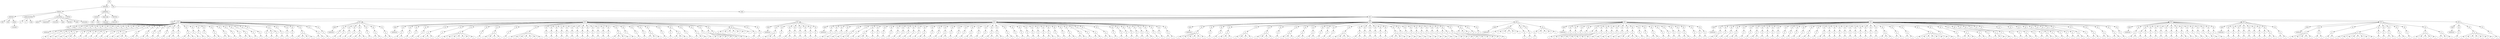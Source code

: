 digraph Tree {
	"t0" [label = "TEI"];
	"t1" [label = "teiHeader"];
	"t2" [label = "fileDesc"];
	"t3" [label = "titleStmt"];
	"t4" [label = "title"];
	"t5" [label = "title"];
	"t6" [label = "author"];
	"t7" [label = "surname"];
	"t8" [label = "publicationStmt"];
	"t9" [label = "p"];
	"t10" [label = "p"];
	"t11" [label = "idno"];
	"t12" [label = "sourceDesc"];
	"t13" [label = "genre"];
	"t14" [label = "inspiration"];
	"t15" [label = "structure"];
	"t16" [label = "type"];
	"t17" [label = "periode"];
	"t18" [label = "taille"];
	"t19" [label = "permalien"];
	"t20" [label = "edStmt"];
	"t21" [label = "profileDesc"];
	"t22" [label = "creation"];
	"t23" [label = "date"];
	"t24" [label = "date"];
	"t25" [label = "langUsage"];
	"t26" [label = "language"];
	"t27" [label = "textClass"];
	"t28" [label = "keywords"];
	"t29" [label = "term"];
	"t30" [label = "text"];
	"t31" [label = "body"];
	"t32" [label = "div1"];
	"t33" [label = "head"];
	"t34" [label = "div2"];
	"t35" [label = "head"];
	"t36" [label = "listPerson"];
	"t37" [label = "sp"];
	"t38" [label = "p"];
	"t39" [label = "s"];
	"t40" [label = "sp"];
	"t41" [label = "p"];
	"t42" [label = "s"];
	"t43" [label = "sp"];
	"t44" [label = "p"];
	"t45" [label = "s"];
	"t46" [label = "sp"];
	"t47" [label = "p"];
	"t48" [label = "s"];
	"t49" [label = "sp"];
	"t50" [label = "p"];
	"t51" [label = "s"];
	"t52" [label = "s"];
	"t53" [label = "s"];
	"t54" [label = "sp"];
	"t55" [label = "p"];
	"t56" [label = "s"];
	"t57" [label = "sp"];
	"t58" [label = "p"];
	"t59" [label = "s"];
	"t60" [label = "sp"];
	"t61" [label = "p"];
	"t62" [label = "s"];
	"t63" [label = "sp"];
	"t64" [label = "p"];
	"t65" [label = "s"];
	"t66" [label = "sp"];
	"t67" [label = "p"];
	"t68" [label = "s"];
	"t69" [label = "sp"];
	"t70" [label = "p"];
	"t71" [label = "s"];
	"t72" [label = "sp"];
	"t73" [label = "p"];
	"t74" [label = "s"];
	"t75" [label = "sp"];
	"t76" [label = "p"];
	"t77" [label = "s"];
	"t78" [label = "s"];
	"t79" [label = "s"];
	"t80" [label = "sp"];
	"t81" [label = "p"];
	"t82" [label = "s"];
	"t83" [label = "s"];
	"t84" [label = "sp"];
	"t85" [label = "p"];
	"t86" [label = "s"];
	"t87" [label = "s"];
	"t88" [label = "sp"];
	"t89" [label = "p"];
	"t90" [label = "s"];
	"t91" [label = "sp"];
	"t92" [label = "p"];
	"t93" [label = "s"];
	"t94" [label = "sp"];
	"t95" [label = "p"];
	"t96" [label = "s"];
	"t97" [label = "sp"];
	"t98" [label = "p"];
	"t99" [label = "s"];
	"t100" [label = "s"];
	"t101" [label = "sp"];
	"t102" [label = "p"];
	"t103" [label = "s"];
	"t104" [label = "sp"];
	"t105" [label = "p"];
	"t106" [label = "s"];
	"t107" [label = "s"];
	"t108" [label = "s"];
	"t109" [label = "sp"];
	"t110" [label = "p"];
	"t111" [label = "s"];
	"t112" [label = "sp"];
	"t113" [label = "p"];
	"t114" [label = "s"];
	"t115" [label = "sp"];
	"t116" [label = "p"];
	"t117" [label = "s"];
	"t118" [label = "sp"];
	"t119" [label = "p"];
	"t120" [label = "s"];
	"t121" [label = "s"];
	"t122" [label = "sp"];
	"t123" [label = "p"];
	"t124" [label = "s"];
	"t125" [label = "s"];
	"t126" [label = "sp"];
	"t127" [label = "p"];
	"t128" [label = "s"];
	"t129" [label = "sp"];
	"t130" [label = "p"];
	"t131" [label = "s"];
	"t132" [label = "sp"];
	"t133" [label = "p"];
	"t134" [label = "s"];
	"t135" [label = "s"];
	"t136" [label = "sp"];
	"t137" [label = "p"];
	"t138" [label = "s"];
	"t139" [label = "sp"];
	"t140" [label = "p"];
	"t141" [label = "s"];
	"t142" [label = "sp"];
	"t143" [label = "p"];
	"t144" [label = "s"];
	"t145" [label = "p"];
	"t146" [label = "s"];
	"t147" [label = "p"];
	"t148" [label = "s"];
	"t149" [label = "sp"];
	"t150" [label = "p"];
	"t151" [label = "s"];
	"t152" [label = "sp"];
	"t153" [label = "p"];
	"t154" [label = "s"];
	"t155" [label = "sp"];
	"t156" [label = "p"];
	"t157" [label = "s"];
	"t158" [label = "sp"];
	"t159" [label = "p"];
	"t160" [label = "s"];
	"t161" [label = "s"];
	"t162" [label = "s"];
	"t163" [label = "s"];
	"t164" [label = "sp"];
	"t165" [label = "p"];
	"t166" [label = "s"];
	"t167" [label = "s"];
	"t168" [label = "sp"];
	"t169" [label = "p"];
	"t170" [label = "s"];
	"t171" [label = "div2"];
	"t172" [label = "head"];
	"t173" [label = "listPerson"];
	"t174" [label = "sp"];
	"t175" [label = "p"];
	"t176" [label = "s"];
	"t177" [label = "p"];
	"t178" [label = "s"];
	"t179" [label = "sp"];
	"t180" [label = "p"];
	"t181" [label = "s"];
	"t182" [label = "sp"];
	"t183" [label = "p"];
	"t184" [label = "s"];
	"t185" [label = "sp"];
	"t186" [label = "p"];
	"t187" [label = "s"];
	"t188" [label = "s"];
	"t189" [label = "s"];
	"t190" [label = "sp"];
	"t191" [label = "p"];
	"t192" [label = "s"];
	"t193" [label = "sp"];
	"t194" [label = "p"];
	"t195" [label = "s"];
	"t196" [label = "s"];
	"t197" [label = "sp"];
	"t198" [label = "p"];
	"t199" [label = "s"];
	"t200" [label = "s"];
	"t201" [label = "div2"];
	"t202" [label = "head"];
	"t203" [label = "listPerson"];
	"t204" [label = "sp"];
	"t205" [label = "p"];
	"t206" [label = "s"];
	"t207" [label = "s"];
	"t208" [label = "sp"];
	"t209" [label = "p"];
	"t210" [label = "s"];
	"t211" [label = "sp"];
	"t212" [label = "p"];
	"t213" [label = "s"];
	"t214" [label = "sp"];
	"t215" [label = "p"];
	"t216" [label = "s"];
	"t217" [label = "sp"];
	"t218" [label = "p"];
	"t219" [label = "s"];
	"t220" [label = "s"];
	"t221" [label = "s"];
	"t222" [label = "sp"];
	"t223" [label = "p"];
	"t224" [label = "s"];
	"t225" [label = "sp"];
	"t226" [label = "p"];
	"t227" [label = "s"];
	"t228" [label = "s"];
	"t229" [label = "s"];
	"t230" [label = "s"];
	"t231" [label = "s"];
	"t232" [label = "s"];
	"t233" [label = "s"];
	"t234" [label = "sp"];
	"t235" [label = "p"];
	"t236" [label = "s"];
	"t237" [label = "sp"];
	"t238" [label = "p"];
	"t239" [label = "s"];
	"t240" [label = "s"];
	"t241" [label = "s"];
	"t242" [label = "s"];
	"t243" [label = "sp"];
	"t244" [label = "p"];
	"t245" [label = "s"];
	"t246" [label = "sp"];
	"t247" [label = "p"];
	"t248" [label = "s"];
	"t249" [label = "s"];
	"t250" [label = "s"];
	"t251" [label = "s"];
	"t252" [label = "s"];
	"t253" [label = "s"];
	"t254" [label = "s"];
	"t255" [label = "sp"];
	"t256" [label = "p"];
	"t257" [label = "s"];
	"t258" [label = "sp"];
	"t259" [label = "p"];
	"t260" [label = "s"];
	"t261" [label = "sp"];
	"t262" [label = "p"];
	"t263" [label = "s"];
	"t264" [label = "sp"];
	"t265" [label = "p"];
	"t266" [label = "s"];
	"t267" [label = "sp"];
	"t268" [label = "p"];
	"t269" [label = "s"];
	"t270" [label = "sp"];
	"t271" [label = "p"];
	"t272" [label = "s"];
	"t273" [label = "sp"];
	"t274" [label = "p"];
	"t275" [label = "s"];
	"t276" [label = "sp"];
	"t277" [label = "p"];
	"t278" [label = "s"];
	"t279" [label = "sp"];
	"t280" [label = "p"];
	"t281" [label = "s"];
	"t282" [label = "sp"];
	"t283" [label = "p"];
	"t284" [label = "s"];
	"t285" [label = "sp"];
	"t286" [label = "p"];
	"t287" [label = "s"];
	"t288" [label = "sp"];
	"t289" [label = "p"];
	"t290" [label = "s"];
	"t291" [label = "sp"];
	"t292" [label = "p"];
	"t293" [label = "s"];
	"t294" [label = "sp"];
	"t295" [label = "p"];
	"t296" [label = "s"];
	"t297" [label = "s"];
	"t298" [label = "s"];
	"t299" [label = "s"];
	"t300" [label = "sp"];
	"t301" [label = "p"];
	"t302" [label = "s"];
	"t303" [label = "sp"];
	"t304" [label = "p"];
	"t305" [label = "s"];
	"t306" [label = "sp"];
	"t307" [label = "p"];
	"t308" [label = "s"];
	"t309" [label = "sp"];
	"t310" [label = "p"];
	"t311" [label = "s"];
	"t312" [label = "s"];
	"t313" [label = "s"];
	"t314" [label = "sp"];
	"t315" [label = "p"];
	"t316" [label = "s"];
	"t317" [label = "sp"];
	"t318" [label = "p"];
	"t319" [label = "s"];
	"t320" [label = "p"];
	"t321" [label = "s"];
	"t322" [label = "s"];
	"t323" [label = "s"];
	"t324" [label = "sp"];
	"t325" [label = "p"];
	"t326" [label = "s"];
	"t327" [label = "sp"];
	"t328" [label = "p"];
	"t329" [label = "s"];
	"t330" [label = "s"];
	"t331" [label = "s"];
	"t332" [label = "sp"];
	"t333" [label = "p"];
	"t334" [label = "s"];
	"t335" [label = "sp"];
	"t336" [label = "p"];
	"t337" [label = "s"];
	"t338" [label = "s"];
	"t339" [label = "s"];
	"t340" [label = "p"];
	"t341" [label = "s"];
	"t342" [label = "s"];
	"t343" [label = "s"];
	"t344" [label = "sp"];
	"t345" [label = "p"];
	"t346" [label = "s"];
	"t347" [label = "l"];
	"t348" [label = "l"];
	"t349" [label = "l"];
	"t350" [label = "l"];
	"t351" [label = "l"];
	"t352" [label = "l"];
	"t353" [label = "sp"];
	"t354" [label = "p"];
	"t355" [label = "s"];
	"t356" [label = "sp"];
	"t357" [label = "p"];
	"t358" [label = "s"];
	"t359" [label = "div2"];
	"t360" [label = "head"];
	"t361" [label = "listPerson"];
	"t362" [label = "sp"];
	"t363" [label = "p"];
	"t364" [label = "s"];
	"t365" [label = "s"];
	"t366" [label = "s"];
	"t367" [label = "sp"];
	"t368" [label = "p"];
	"t369" [label = "s"];
	"t370" [label = "sp"];
	"t371" [label = "p"];
	"t372" [label = "s"];
	"t373" [label = "s"];
	"t374" [label = "sp"];
	"t375" [label = "p"];
	"t376" [label = "s"];
	"t377" [label = "sp"];
	"t378" [label = "p"];
	"t379" [label = "s"];
	"t380" [label = "sp"];
	"t381" [label = "p"];
	"t382" [label = "s"];
	"t383" [label = "sp"];
	"t384" [label = "p"];
	"t385" [label = "s"];
	"t386" [label = "sp"];
	"t387" [label = "p"];
	"t388" [label = "s"];
	"t389" [label = "div2"];
	"t390" [label = "head"];
	"t391" [label = "listPerson"];
	"t392" [label = "sp"];
	"t393" [label = "p"];
	"t394" [label = "s"];
	"t395" [label = "sp"];
	"t396" [label = "p"];
	"t397" [label = "s"];
	"t398" [label = "sp"];
	"t399" [label = "p"];
	"t400" [label = "s"];
	"t401" [label = "sp"];
	"t402" [label = "p"];
	"t403" [label = "s"];
	"t404" [label = "sp"];
	"t405" [label = "p"];
	"t406" [label = "s"];
	"t407" [label = "s"];
	"t408" [label = "sp"];
	"t409" [label = "p"];
	"t410" [label = "s"];
	"t411" [label = "sp"];
	"t412" [label = "p"];
	"t413" [label = "s"];
	"t414" [label = "s"];
	"t415" [label = "s"];
	"t416" [label = "p"];
	"t417" [label = "s"];
	"t418" [label = "sp"];
	"t419" [label = "p"];
	"t420" [label = "s"];
	"t421" [label = "sp"];
	"t422" [label = "p"];
	"t423" [label = "s"];
	"t424" [label = "sp"];
	"t425" [label = "p"];
	"t426" [label = "s"];
	"t427" [label = "sp"];
	"t428" [label = "p"];
	"t429" [label = "s"];
	"t430" [label = "sp"];
	"t431" [label = "p"];
	"t432" [label = "s"];
	"t433" [label = "sp"];
	"t434" [label = "p"];
	"t435" [label = "s"];
	"t436" [label = "sp"];
	"t437" [label = "p"];
	"t438" [label = "s"];
	"t439" [label = "sp"];
	"t440" [label = "p"];
	"t441" [label = "s"];
	"t442" [label = "sp"];
	"t443" [label = "p"];
	"t444" [label = "s"];
	"t445" [label = "s"];
	"t446" [label = "sp"];
	"t447" [label = "p"];
	"t448" [label = "s"];
	"t449" [label = "sp"];
	"t450" [label = "p"];
	"t451" [label = "s"];
	"t452" [label = "sp"];
	"t453" [label = "p"];
	"t454" [label = "s"];
	"t455" [label = "s"];
	"t456" [label = "sp"];
	"t457" [label = "p"];
	"t458" [label = "s"];
	"t459" [label = "sp"];
	"t460" [label = "p"];
	"t461" [label = "s"];
	"t462" [label = "sp"];
	"t463" [label = "p"];
	"t464" [label = "s"];
	"t465" [label = "sp"];
	"t466" [label = "p"];
	"t467" [label = "s"];
	"t468" [label = "s"];
	"t469" [label = "sp"];
	"t470" [label = "p"];
	"t471" [label = "s"];
	"t472" [label = "sp"];
	"t473" [label = "p"];
	"t474" [label = "s"];
	"t475" [label = "sp"];
	"t476" [label = "p"];
	"t477" [label = "s"];
	"t478" [label = "s"];
	"t479" [label = "sp"];
	"t480" [label = "p"];
	"t481" [label = "s"];
	"t482" [label = "s"];
	"t483" [label = "sp"];
	"t484" [label = "p"];
	"t485" [label = "s"];
	"t486" [label = "s"];
	"t487" [label = "sp"];
	"t488" [label = "p"];
	"t489" [label = "s"];
	"t490" [label = "sp"];
	"t491" [label = "p"];
	"t492" [label = "s"];
	"t493" [label = "sp"];
	"t494" [label = "p"];
	"t495" [label = "s"];
	"t496" [label = "sp"];
	"t497" [label = "p"];
	"t498" [label = "s"];
	"t499" [label = "sp"];
	"t500" [label = "p"];
	"t501" [label = "s"];
	"t502" [label = "sp"];
	"t503" [label = "p"];
	"t504" [label = "s"];
	"t505" [label = "sp"];
	"t506" [label = "p"];
	"t507" [label = "s"];
	"t508" [label = "s"];
	"t509" [label = "sp"];
	"t510" [label = "p"];
	"t511" [label = "s"];
	"t512" [label = "sp"];
	"t513" [label = "p"];
	"t514" [label = "s"];
	"t515" [label = "sp"];
	"t516" [label = "p"];
	"t517" [label = "s"];
	"t518" [label = "s"];
	"t519" [label = "sp"];
	"t520" [label = "p"];
	"t521" [label = "s"];
	"t522" [label = "s"];
	"t523" [label = "sp"];
	"t524" [label = "p"];
	"t525" [label = "s"];
	"t526" [label = "sp"];
	"t527" [label = "p"];
	"t528" [label = "s"];
	"t529" [label = "s"];
	"t530" [label = "sp"];
	"t531" [label = "p"];
	"t532" [label = "s"];
	"t533" [label = "s"];
	"t534" [label = "sp"];
	"t535" [label = "p"];
	"t536" [label = "s"];
	"t537" [label = "sp"];
	"t538" [label = "p"];
	"t539" [label = "s"];
	"t540" [label = "sp"];
	"t541" [label = "p"];
	"t542" [label = "s"];
	"t543" [label = "sp"];
	"t544" [label = "p"];
	"t545" [label = "s"];
	"t546" [label = "sp"];
	"t547" [label = "p"];
	"t548" [label = "s"];
	"t549" [label = "sp"];
	"t550" [label = "p"];
	"t551" [label = "s"];
	"t552" [label = "sp"];
	"t553" [label = "p"];
	"t554" [label = "s"];
	"t555" [label = "s"];
	"t556" [label = "sp"];
	"t557" [label = "p"];
	"t558" [label = "s"];
	"t559" [label = "sp"];
	"t560" [label = "p"];
	"t561" [label = "s"];
	"t562" [label = "sp"];
	"t563" [label = "p"];
	"t564" [label = "s"];
	"t565" [label = "s"];
	"t566" [label = "div2"];
	"t567" [label = "head"];
	"t568" [label = "listPerson"];
	"t569" [label = "sp"];
	"t570" [label = "p"];
	"t571" [label = "s"];
	"t572" [label = "s"];
	"t573" [label = "s"];
	"t574" [label = "s"];
	"t575" [label = "s"];
	"t576" [label = "s"];
	"t577" [label = "sp"];
	"t578" [label = "p"];
	"t579" [label = "s"];
	"t580" [label = "sp"];
	"t581" [label = "p"];
	"t582" [label = "s"];
	"t583" [label = "sp"];
	"t584" [label = "p"];
	"t585" [label = "s"];
	"t586" [label = "s"];
	"t587" [label = "s"];
	"t588" [label = "sp"];
	"t589" [label = "p"];
	"t590" [label = "s"];
	"t591" [label = "s"];
	"t592" [label = "s"];
	"t593" [label = "s"];
	"t594" [label = "sp"];
	"t595" [label = "p"];
	"t596" [label = "s"];
	"t597" [label = "s"];
	"t598" [label = "s"];
	"t599" [label = "s"];
	"t600" [label = "sp"];
	"t601" [label = "p"];
	"t602" [label = "s"];
	"t603" [label = "sp"];
	"t604" [label = "p"];
	"t605" [label = "s"];
	"t606" [label = "s"];
	"t607" [label = "s"];
	"t608" [label = "sp"];
	"t609" [label = "p"];
	"t610" [label = "s"];
	"t611" [label = "s"];
	"t612" [label = "sp"];
	"t613" [label = "p"];
	"t614" [label = "s"];
	"t615" [label = "s"];
	"t616" [label = "sp"];
	"t617" [label = "p"];
	"t618" [label = "s"];
	"t619" [label = "sp"];
	"t620" [label = "p"];
	"t621" [label = "s"];
	"t622" [label = "sp"];
	"t623" [label = "p"];
	"t624" [label = "s"];
	"t625" [label = "sp"];
	"t626" [label = "p"];
	"t627" [label = "s"];
	"t628" [label = "s"];
	"t629" [label = "s"];
	"t630" [label = "s"];
	"t631" [label = "sp"];
	"t632" [label = "p"];
	"t633" [label = "s"];
	"t634" [label = "s"];
	"t635" [label = "sp"];
	"t636" [label = "p"];
	"t637" [label = "s"];
	"t638" [label = "sp"];
	"t639" [label = "p"];
	"t640" [label = "s"];
	"t641" [label = "sp"];
	"t642" [label = "p"];
	"t643" [label = "s"];
	"t644" [label = "sp"];
	"t645" [label = "p"];
	"t646" [label = "s"];
	"t647" [label = "sp"];
	"t648" [label = "p"];
	"t649" [label = "s"];
	"t650" [label = "sp"];
	"t651" [label = "p"];
	"t652" [label = "s"];
	"t653" [label = "s"];
	"t654" [label = "s"];
	"t655" [label = "s"];
	"t656" [label = "sp"];
	"t657" [label = "p"];
	"t658" [label = "s"];
	"t659" [label = "sp"];
	"t660" [label = "p"];
	"t661" [label = "s"];
	"t662" [label = "sp"];
	"t663" [label = "p"];
	"t664" [label = "s"];
	"t665" [label = "sp"];
	"t666" [label = "p"];
	"t667" [label = "s"];
	"t668" [label = "sp"];
	"t669" [label = "p"];
	"t670" [label = "s"];
	"t671" [label = "sp"];
	"t672" [label = "p"];
	"t673" [label = "s"];
	"t674" [label = "sp"];
	"t675" [label = "p"];
	"t676" [label = "s"];
	"t677" [label = "sp"];
	"t678" [label = "p"];
	"t679" [label = "s"];
	"t680" [label = "sp"];
	"t681" [label = "p"];
	"t682" [label = "s"];
	"t683" [label = "p"];
	"t684" [label = "s"];
	"t685" [label = "sp"];
	"t686" [label = "p"];
	"t687" [label = "s"];
	"t688" [label = "s"];
	"t689" [label = "sp"];
	"t690" [label = "p"];
	"t691" [label = "s"];
	"t692" [label = "p"];
	"t693" [label = "s"];
	"t694" [label = "s"];
	"t695" [label = "s"];
	"t696" [label = "p"];
	"t697" [label = "s"];
	"t698" [label = "sp"];
	"t699" [label = "p"];
	"t700" [label = "s"];
	"t701" [label = "sp"];
	"t702" [label = "p"];
	"t703" [label = "s"];
	"t704" [label = "div2"];
	"t705" [label = "head"];
	"t706" [label = "listPerson"];
	"t707" [label = "sp"];
	"t708" [label = "l"];
	"t709" [label = "l"];
	"t710" [label = "l"];
	"t711" [label = "l"];
	"t712" [label = "l"];
	"t713" [label = "l"];
	"t714" [label = "sp"];
	"t715" [label = "p"];
	"t716" [label = "s"];
	"t717" [label = "sp"];
	"t718" [label = "p"];
	"t719" [label = "s"];
	"t720" [label = "sp"];
	"t721" [label = "p"];
	"t722" [label = "s"];
	"t723" [label = "l"];
	"t724" [label = "l"];
	"t725" [label = "l"];
	"t726" [label = "l"];
	"t727" [label = "div2"];
	"t728" [label = "head"];
	"t729" [label = "listPerson"];
	"t730" [label = "sp"];
	"t731" [label = "p"];
	"t732" [label = "s"];
	"t733" [label = "sp"];
	"t734" [label = "p"];
	"t735" [label = "s"];
	"t736" [label = "sp"];
	"t737" [label = "p"];
	"t738" [label = "s"];
	"t739" [label = "sp"];
	"t740" [label = "p"];
	"t741" [label = "s"];
	"t742" [label = "sp"];
	"t743" [label = "p"];
	"t744" [label = "s"];
	"t745" [label = "p"];
	"t746" [label = "s"];
	"t747" [label = "s"];
	"t748" [label = "s"];
	"t749" [label = "sp"];
	"t750" [label = "p"];
	"t751" [label = "s"];
	"t752" [label = "sp"];
	"t753" [label = "p"];
	"t754" [label = "s"];
	"t755" [label = "sp"];
	"t756" [label = "p"];
	"t757" [label = "s"];
	"t758" [label = "sp"];
	"t759" [label = "p"];
	"t760" [label = "s"];
	"t761" [label = "sp"];
	"t762" [label = "p"];
	"t763" [label = "s"];
	"t764" [label = "sp"];
	"t765" [label = "p"];
	"t766" [label = "s"];
	"t767" [label = "s"];
	"t768" [label = "sp"];
	"t769" [label = "p"];
	"t770" [label = "s"];
	"t771" [label = "s"];
	"t772" [label = "s"];
	"t773" [label = "sp"];
	"t774" [label = "p"];
	"t775" [label = "s"];
	"t776" [label = "sp"];
	"t777" [label = "p"];
	"t778" [label = "s"];
	"t779" [label = "sp"];
	"t780" [label = "p"];
	"t781" [label = "s"];
	"t782" [label = "s"];
	"t783" [label = "sp"];
	"t784" [label = "p"];
	"t785" [label = "s"];
	"t786" [label = "sp"];
	"t787" [label = "p"];
	"t788" [label = "s"];
	"t789" [label = "sp"];
	"t790" [label = "p"];
	"t791" [label = "s"];
	"t792" [label = "sp"];
	"t793" [label = "p"];
	"t794" [label = "s"];
	"t795" [label = "sp"];
	"t796" [label = "p"];
	"t797" [label = "s"];
	"t798" [label = "s"];
	"t799" [label = "sp"];
	"t800" [label = "p"];
	"t801" [label = "s"];
	"t802" [label = "sp"];
	"t803" [label = "p"];
	"t804" [label = "s"];
	"t805" [label = "p"];
	"t806" [label = "s"];
	"t807" [label = "div2"];
	"t808" [label = "head"];
	"t809" [label = "listPerson"];
	"t810" [label = "sp"];
	"t811" [label = "p"];
	"t812" [label = "s"];
	"t813" [label = "s"];
	"t814" [label = "sp"];
	"t815" [label = "p"];
	"t816" [label = "s"];
	"t817" [label = "sp"];
	"t818" [label = "p"];
	"t819" [label = "s"];
	"t820" [label = "sp"];
	"t821" [label = "p"];
	"t822" [label = "s"];
	"t823" [label = "s"];
	"t824" [label = "sp"];
	"t825" [label = "p"];
	"t826" [label = "s"];
	"t827" [label = "sp"];
	"t828" [label = "p"];
	"t829" [label = "s"];
	"t830" [label = "sp"];
	"t831" [label = "p"];
	"t832" [label = "s"];
	"t833" [label = "s"];
	"t834" [label = "sp"];
	"t835" [label = "p"];
	"t836" [label = "s"];
	"t837" [label = "sp"];
	"t838" [label = "p"];
	"t839" [label = "s"];
	"t840" [label = "sp"];
	"t841" [label = "p"];
	"t842" [label = "s"];
	"t843" [label = "sp"];
	"t844" [label = "p"];
	"t845" [label = "s"];
	"t846" [label = "sp"];
	"t847" [label = "p"];
	"t848" [label = "s"];
	"t849" [label = "sp"];
	"t850" [label = "p"];
	"t851" [label = "s"];
	"t852" [label = "sp"];
	"t853" [label = "p"];
	"t854" [label = "s"];
	"t855" [label = "sp"];
	"t856" [label = "p"];
	"t857" [label = "s"];
	"t858" [label = "sp"];
	"t859" [label = "p"];
	"t860" [label = "s"];
	"t861" [label = "s"];
	"t862" [label = "sp"];
	"t863" [label = "p"];
	"t864" [label = "s"];
	"t865" [label = "sp"];
	"t866" [label = "p"];
	"t867" [label = "s"];
	"t868" [label = "s"];
	"t869" [label = "sp"];
	"t870" [label = "p"];
	"t871" [label = "s"];
	"t872" [label = "sp"];
	"t873" [label = "p"];
	"t874" [label = "s"];
	"t875" [label = "sp"];
	"t876" [label = "p"];
	"t877" [label = "s"];
	"t878" [label = "sp"];
	"t879" [label = "p"];
	"t880" [label = "s"];
	"t881" [label = "sp"];
	"t882" [label = "p"];
	"t883" [label = "s"];
	"t884" [label = "sp"];
	"t885" [label = "p"];
	"t886" [label = "s"];
	"t887" [label = "sp"];
	"t888" [label = "p"];
	"t889" [label = "s"];
	"t890" [label = "sp"];
	"t891" [label = "p"];
	"t892" [label = "s"];
	"t893" [label = "sp"];
	"t894" [label = "p"];
	"t895" [label = "s"];
	"t896" [label = "sp"];
	"t897" [label = "p"];
	"t898" [label = "s"];
	"t899" [label = "sp"];
	"t900" [label = "p"];
	"t901" [label = "s"];
	"t902" [label = "s"];
	"t903" [label = "s"];
	"t904" [label = "sp"];
	"t905" [label = "p"];
	"t906" [label = "s"];
	"t907" [label = "s"];
	"t908" [label = "sp"];
	"t909" [label = "p"];
	"t910" [label = "s"];
	"t911" [label = "s"];
	"t912" [label = "sp"];
	"t913" [label = "p"];
	"t914" [label = "s"];
	"t915" [label = "s"];
	"t916" [label = "s"];
	"t917" [label = "s"];
	"t918" [label = "s"];
	"t919" [label = "s"];
	"t920" [label = "s"];
	"t921" [label = "sp"];
	"t922" [label = "p"];
	"t923" [label = "s"];
	"t924" [label = "sp"];
	"t925" [label = "p"];
	"t926" [label = "s"];
	"t927" [label = "sp"];
	"t928" [label = "p"];
	"t929" [label = "s"];
	"t930" [label = "s"];
	"t931" [label = "s"];
	"t932" [label = "sp"];
	"t933" [label = "p"];
	"t934" [label = "s"];
	"t935" [label = "s"];
	"t936" [label = "sp"];
	"t937" [label = "p"];
	"t938" [label = "s"];
	"t939" [label = "sp"];
	"t940" [label = "p"];
	"t941" [label = "s"];
	"t942" [label = "s"];
	"t943" [label = "s"];
	"t944" [label = "sp"];
	"t945" [label = "p"];
	"t946" [label = "s"];
	"t947" [label = "sp"];
	"t948" [label = "p"];
	"t949" [label = "s"];
	"t950" [label = "sp"];
	"t951" [label = "p"];
	"t952" [label = "s"];
	"t953" [label = "sp"];
	"t954" [label = "p"];
	"t955" [label = "s"];
	"t956" [label = "s"];
	"t957" [label = "sp"];
	"t958" [label = "p"];
	"t959" [label = "s"];
	"t960" [label = "sp"];
	"t961" [label = "p"];
	"t962" [label = "s"];
	"t963" [label = "sp"];
	"t964" [label = "p"];
	"t965" [label = "s"];
	"t966" [label = "s"];
	"t967" [label = "sp"];
	"t968" [label = "p"];
	"t969" [label = "s"];
	"t970" [label = "sp"];
	"t971" [label = "p"];
	"t972" [label = "s"];
	"t973" [label = "sp"];
	"t974" [label = "p"];
	"t975" [label = "s"];
	"t976" [label = "sp"];
	"t977" [label = "p"];
	"t978" [label = "s"];
	"t979" [label = "sp"];
	"t980" [label = "p"];
	"t981" [label = "s"];
	"t982" [label = "s"];
	"t983" [label = "sp"];
	"t984" [label = "p"];
	"t985" [label = "s"];
	"t986" [label = "sp"];
	"t987" [label = "p"];
	"t988" [label = "s"];
	"t989" [label = "s"];
	"t990" [label = "sp"];
	"t991" [label = "p"];
	"t992" [label = "s"];
	"t993" [label = "s"];
	"t994" [label = "sp"];
	"t995" [label = "p"];
	"t996" [label = "s"];
	"t997" [label = "s"];
	"t998" [label = "sp"];
	"t999" [label = "p"];
	"t1000" [label = "s"];
	"t1001" [label = "div2"];
	"t1002" [label = "head"];
	"t1003" [label = "listPerson"];
	"t1004" [label = "sp"];
	"t1005" [label = "p"];
	"t1006" [label = "s"];
	"t1007" [label = "s"];
	"t1008" [label = "sp"];
	"t1009" [label = "p"];
	"t1010" [label = "s"];
	"t1011" [label = "p"];
	"t1012" [label = "s"];
	"t1013" [label = "sp"];
	"t1014" [label = "p"];
	"t1015" [label = "s"];
	"t1016" [label = "sp"];
	"t1017" [label = "p"];
	"t1018" [label = "s"];
	"t1019" [label = "sp"];
	"t1020" [label = "p"];
	"t1021" [label = "s"];
	"t1022" [label = "sp"];
	"t1023" [label = "p"];
	"t1024" [label = "s"];
	"t1025" [label = "sp"];
	"t1026" [label = "p"];
	"t1027" [label = "s"];
	"t1028" [label = "sp"];
	"t1029" [label = "p"];
	"t1030" [label = "s"];
	"t1031" [label = "sp"];
	"t1032" [label = "p"];
	"t1033" [label = "s"];
	"t1034" [label = "s"];
	"t1035" [label = "sp"];
	"t1036" [label = "p"];
	"t1037" [label = "s"];
	"t1038" [label = "sp"];
	"t1039" [label = "p"];
	"t1040" [label = "s"];
	"t1041" [label = "sp"];
	"t1042" [label = "p"];
	"t1043" [label = "s"];
	"t1044" [label = "sp"];
	"t1045" [label = "p"];
	"t1046" [label = "s"];
	"t1047" [label = "sp"];
	"t1048" [label = "p"];
	"t1049" [label = "s"];
	"t1050" [label = "s"];
	"t1051" [label = "sp"];
	"t1052" [label = "p"];
	"t1053" [label = "s"];
	"t1054" [label = "div2"];
	"t1055" [label = "head"];
	"t1056" [label = "listPerson"];
	"t1057" [label = "sp"];
	"t1058" [label = "p"];
	"t1059" [label = "s"];
	"t1060" [label = "sp"];
	"t1061" [label = "p"];
	"t1062" [label = "s"];
	"t1063" [label = "sp"];
	"t1064" [label = "p"];
	"t1065" [label = "s"];
	"t1066" [label = "sp"];
	"t1067" [label = "p"];
	"t1068" [label = "s"];
	"t1069" [label = "sp"];
	"t1070" [label = "p"];
	"t1071" [label = "s"];
	"t1072" [label = "sp"];
	"t1073" [label = "p"];
	"t1074" [label = "s"];
	"t1075" [label = "sp"];
	"t1076" [label = "p"];
	"t1077" [label = "s"];
	"t1078" [label = "sp"];
	"t1079" [label = "p"];
	"t1080" [label = "s"];
	"t1081" [label = "p"];
	"t1082" [label = "s"];
	"t1083" [label = "s"];
	"t1084" [label = "sp"];
	"t1085" [label = "p"];
	"t1086" [label = "s"];
	"t1087" [label = "s"];
	"t1088" [label = "div2"];
	"t1089" [label = "head"];
	"t1090" [label = "listPerson"];
	"t1091" [label = "sp"];
	"t1092" [label = "p"];
	"t1093" [label = "s"];
	"t1094" [label = "s"];
	"t1095" [label = "s"];
	"t1096" [label = "s"];
	"t1097" [label = "s"];
	"t1098" [label = "p"];
	"t1099" [label = "s"];
	"t1100" [label = "s"];
	"t1101" [label = "sp"];
	"t1102" [label = "p"];
	"t1103" [label = "s"];
	"t1104" [label = "s"];
	"t1105" [label = "sp"];
	"t1106" [label = "p"];
	"t1107" [label = "s"];
	"t1108" [label = "s"];
	"t1109" [label = "s"];
	"t1110" [label = "s"];
	"t1111" [label = "s"];
	"t1112" [label = "s"];
	"t1113" [label = "s"];
	"t1114" [label = "s"];
	"t1115" [label = "p"];
	"t1116" [label = "s"];
	"t1117" [label = "sp"];
	"t1118" [label = "p"];
	"t1119" [label = "s"];
	"t1120" [label = "sp"];
	"t1121" [label = "p"];
	"t1122" [label = "s"];
	"t1123" [label = "s"];
	"t1124" [label = "sp"];
	"t1125" [label = "p"];
	"t1126" [label = "s"];
	"t1127" [label = "s"];
	"t1128" [label = "sp"];
	"t1129" [label = "p"];
	"t1130" [label = "s"];
	"t1131" [label = "sp"];
	"t1132" [label = "p"];
	"t1133" [label = "s"];
	"t1134" [label = "s"];
	"t1135" [label = "s"];
	"t1136" [label = "s"];
	"t1137" [label = "s"];
	"t1138" [label = "p"];
	"t1139" [label = "s"];
	"t1140" [label = "s"];
	"t1141" [label = "s"];
	"t1142" [label = "div2"];
	"t1143" [label = "head"];
	"t1144" [label = "listPerson"];
	"t1145" [label = "sp"];
	"t1146" [label = "p"];
	"t1147" [label = "s"];
	"t1148" [label = "sp"];
	"t1149" [label = "p"];
	"t1150" [label = "s"];
	"t1151" [label = "s"];
	"t1152" [label = "s"];
	"t1153" [label = "s"];
	"t1154" [label = "s"];
	"t1155" [label = "s"];
	"t1156" [label = "s"];
	"t1157" [label = "sp"];
	"t1158" [label = "p"];
	"t1159" [label = "s"];
	"t0" -> "t1";
	"t1" -> "t2";
	"t2" -> "t3";
	"t3" -> "t4";
	"t3" -> "t5";
	"t3" -> "t6";
	"t6" -> "t7";
	"t2" -> "t8";
	"t8" -> "t9";
	"t8" -> "t10";
	"t8" -> "t11";
	"t2" -> "t12";
	"t12" -> "t13";
	"t12" -> "t14";
	"t12" -> "t15";
	"t12" -> "t16";
	"t12" -> "t17";
	"t12" -> "t18";
	"t12" -> "t19";
	"t2" -> "t20";
	"t1" -> "t21";
	"t21" -> "t22";
	"t22" -> "t23";
	"t22" -> "t24";
	"t21" -> "t25";
	"t25" -> "t26";
	"t21" -> "t27";
	"t27" -> "t28";
	"t28" -> "t29";
	"t0" -> "t30";
	"t30" -> "t31";
	"t31" -> "t32";
	"t32" -> "t33";
	"t32" -> "t34";
	"t34" -> "t35";
	"t35" -> "t36";
	"t34" -> "t37";
	"t37" -> "t38";
	"t38" -> "t39";
	"t34" -> "t40";
	"t40" -> "t41";
	"t41" -> "t42";
	"t34" -> "t43";
	"t43" -> "t44";
	"t44" -> "t45";
	"t34" -> "t46";
	"t46" -> "t47";
	"t47" -> "t48";
	"t34" -> "t49";
	"t49" -> "t50";
	"t50" -> "t51";
	"t50" -> "t52";
	"t50" -> "t53";
	"t34" -> "t54";
	"t54" -> "t55";
	"t55" -> "t56";
	"t34" -> "t57";
	"t57" -> "t58";
	"t58" -> "t59";
	"t34" -> "t60";
	"t60" -> "t61";
	"t61" -> "t62";
	"t34" -> "t63";
	"t63" -> "t64";
	"t64" -> "t65";
	"t34" -> "t66";
	"t66" -> "t67";
	"t67" -> "t68";
	"t34" -> "t69";
	"t69" -> "t70";
	"t70" -> "t71";
	"t34" -> "t72";
	"t72" -> "t73";
	"t73" -> "t74";
	"t34" -> "t75";
	"t75" -> "t76";
	"t76" -> "t77";
	"t76" -> "t78";
	"t76" -> "t79";
	"t34" -> "t80";
	"t80" -> "t81";
	"t81" -> "t82";
	"t81" -> "t83";
	"t34" -> "t84";
	"t84" -> "t85";
	"t85" -> "t86";
	"t85" -> "t87";
	"t34" -> "t88";
	"t88" -> "t89";
	"t89" -> "t90";
	"t34" -> "t91";
	"t91" -> "t92";
	"t92" -> "t93";
	"t34" -> "t94";
	"t94" -> "t95";
	"t95" -> "t96";
	"t34" -> "t97";
	"t97" -> "t98";
	"t98" -> "t99";
	"t98" -> "t100";
	"t34" -> "t101";
	"t101" -> "t102";
	"t102" -> "t103";
	"t34" -> "t104";
	"t104" -> "t105";
	"t105" -> "t106";
	"t105" -> "t107";
	"t105" -> "t108";
	"t34" -> "t109";
	"t109" -> "t110";
	"t110" -> "t111";
	"t34" -> "t112";
	"t112" -> "t113";
	"t113" -> "t114";
	"t34" -> "t115";
	"t115" -> "t116";
	"t116" -> "t117";
	"t34" -> "t118";
	"t118" -> "t119";
	"t119" -> "t120";
	"t119" -> "t121";
	"t34" -> "t122";
	"t122" -> "t123";
	"t123" -> "t124";
	"t123" -> "t125";
	"t34" -> "t126";
	"t126" -> "t127";
	"t127" -> "t128";
	"t34" -> "t129";
	"t129" -> "t130";
	"t130" -> "t131";
	"t34" -> "t132";
	"t132" -> "t133";
	"t133" -> "t134";
	"t133" -> "t135";
	"t34" -> "t136";
	"t136" -> "t137";
	"t137" -> "t138";
	"t34" -> "t139";
	"t139" -> "t140";
	"t140" -> "t141";
	"t34" -> "t142";
	"t142" -> "t143";
	"t143" -> "t144";
	"t142" -> "t145";
	"t145" -> "t146";
	"t142" -> "t147";
	"t147" -> "t148";
	"t34" -> "t149";
	"t149" -> "t150";
	"t150" -> "t151";
	"t34" -> "t152";
	"t152" -> "t153";
	"t153" -> "t154";
	"t34" -> "t155";
	"t155" -> "t156";
	"t156" -> "t157";
	"t34" -> "t158";
	"t158" -> "t159";
	"t159" -> "t160";
	"t159" -> "t161";
	"t159" -> "t162";
	"t159" -> "t163";
	"t34" -> "t164";
	"t164" -> "t165";
	"t165" -> "t166";
	"t165" -> "t167";
	"t34" -> "t168";
	"t168" -> "t169";
	"t169" -> "t170";
	"t32" -> "t171";
	"t171" -> "t172";
	"t172" -> "t173";
	"t171" -> "t174";
	"t174" -> "t175";
	"t175" -> "t176";
	"t174" -> "t177";
	"t177" -> "t178";
	"t171" -> "t179";
	"t179" -> "t180";
	"t180" -> "t181";
	"t171" -> "t182";
	"t182" -> "t183";
	"t183" -> "t184";
	"t171" -> "t185";
	"t185" -> "t186";
	"t186" -> "t187";
	"t186" -> "t188";
	"t186" -> "t189";
	"t171" -> "t190";
	"t190" -> "t191";
	"t191" -> "t192";
	"t171" -> "t193";
	"t193" -> "t194";
	"t194" -> "t195";
	"t194" -> "t196";
	"t171" -> "t197";
	"t197" -> "t198";
	"t198" -> "t199";
	"t198" -> "t200";
	"t32" -> "t201";
	"t201" -> "t202";
	"t202" -> "t203";
	"t201" -> "t204";
	"t204" -> "t205";
	"t205" -> "t206";
	"t205" -> "t207";
	"t201" -> "t208";
	"t208" -> "t209";
	"t209" -> "t210";
	"t201" -> "t211";
	"t211" -> "t212";
	"t212" -> "t213";
	"t201" -> "t214";
	"t214" -> "t215";
	"t215" -> "t216";
	"t201" -> "t217";
	"t217" -> "t218";
	"t218" -> "t219";
	"t218" -> "t220";
	"t218" -> "t221";
	"t201" -> "t222";
	"t222" -> "t223";
	"t223" -> "t224";
	"t201" -> "t225";
	"t225" -> "t226";
	"t226" -> "t227";
	"t226" -> "t228";
	"t226" -> "t229";
	"t226" -> "t230";
	"t226" -> "t231";
	"t226" -> "t232";
	"t226" -> "t233";
	"t201" -> "t234";
	"t234" -> "t235";
	"t235" -> "t236";
	"t201" -> "t237";
	"t237" -> "t238";
	"t238" -> "t239";
	"t238" -> "t240";
	"t238" -> "t241";
	"t238" -> "t242";
	"t201" -> "t243";
	"t243" -> "t244";
	"t244" -> "t245";
	"t201" -> "t246";
	"t246" -> "t247";
	"t247" -> "t248";
	"t247" -> "t249";
	"t247" -> "t250";
	"t247" -> "t251";
	"t247" -> "t252";
	"t247" -> "t253";
	"t247" -> "t254";
	"t201" -> "t255";
	"t255" -> "t256";
	"t256" -> "t257";
	"t201" -> "t258";
	"t258" -> "t259";
	"t259" -> "t260";
	"t201" -> "t261";
	"t261" -> "t262";
	"t262" -> "t263";
	"t201" -> "t264";
	"t264" -> "t265";
	"t265" -> "t266";
	"t201" -> "t267";
	"t267" -> "t268";
	"t268" -> "t269";
	"t201" -> "t270";
	"t270" -> "t271";
	"t271" -> "t272";
	"t201" -> "t273";
	"t273" -> "t274";
	"t274" -> "t275";
	"t201" -> "t276";
	"t276" -> "t277";
	"t277" -> "t278";
	"t201" -> "t279";
	"t279" -> "t280";
	"t280" -> "t281";
	"t201" -> "t282";
	"t282" -> "t283";
	"t283" -> "t284";
	"t201" -> "t285";
	"t285" -> "t286";
	"t286" -> "t287";
	"t201" -> "t288";
	"t288" -> "t289";
	"t289" -> "t290";
	"t201" -> "t291";
	"t291" -> "t292";
	"t292" -> "t293";
	"t201" -> "t294";
	"t294" -> "t295";
	"t295" -> "t296";
	"t295" -> "t297";
	"t295" -> "t298";
	"t295" -> "t299";
	"t201" -> "t300";
	"t300" -> "t301";
	"t301" -> "t302";
	"t201" -> "t303";
	"t303" -> "t304";
	"t304" -> "t305";
	"t201" -> "t306";
	"t306" -> "t307";
	"t307" -> "t308";
	"t201" -> "t309";
	"t309" -> "t310";
	"t310" -> "t311";
	"t310" -> "t312";
	"t310" -> "t313";
	"t201" -> "t314";
	"t314" -> "t315";
	"t315" -> "t316";
	"t201" -> "t317";
	"t317" -> "t318";
	"t318" -> "t319";
	"t317" -> "t320";
	"t320" -> "t321";
	"t320" -> "t322";
	"t320" -> "t323";
	"t201" -> "t324";
	"t324" -> "t325";
	"t325" -> "t326";
	"t201" -> "t327";
	"t327" -> "t328";
	"t328" -> "t329";
	"t328" -> "t330";
	"t328" -> "t331";
	"t201" -> "t332";
	"t332" -> "t333";
	"t333" -> "t334";
	"t201" -> "t335";
	"t335" -> "t336";
	"t336" -> "t337";
	"t336" -> "t338";
	"t336" -> "t339";
	"t335" -> "t340";
	"t340" -> "t341";
	"t340" -> "t342";
	"t340" -> "t343";
	"t201" -> "t344";
	"t344" -> "t345";
	"t345" -> "t346";
	"t344" -> "t347";
	"t344" -> "t348";
	"t344" -> "t349";
	"t344" -> "t350";
	"t344" -> "t351";
	"t344" -> "t352";
	"t201" -> "t353";
	"t353" -> "t354";
	"t354" -> "t355";
	"t201" -> "t356";
	"t356" -> "t357";
	"t357" -> "t358";
	"t32" -> "t359";
	"t359" -> "t360";
	"t360" -> "t361";
	"t359" -> "t362";
	"t362" -> "t363";
	"t363" -> "t364";
	"t363" -> "t365";
	"t363" -> "t366";
	"t359" -> "t367";
	"t367" -> "t368";
	"t368" -> "t369";
	"t359" -> "t370";
	"t370" -> "t371";
	"t371" -> "t372";
	"t371" -> "t373";
	"t359" -> "t374";
	"t374" -> "t375";
	"t375" -> "t376";
	"t359" -> "t377";
	"t377" -> "t378";
	"t378" -> "t379";
	"t359" -> "t380";
	"t380" -> "t381";
	"t381" -> "t382";
	"t359" -> "t383";
	"t383" -> "t384";
	"t384" -> "t385";
	"t359" -> "t386";
	"t386" -> "t387";
	"t387" -> "t388";
	"t32" -> "t389";
	"t389" -> "t390";
	"t390" -> "t391";
	"t389" -> "t392";
	"t392" -> "t393";
	"t393" -> "t394";
	"t389" -> "t395";
	"t395" -> "t396";
	"t396" -> "t397";
	"t389" -> "t398";
	"t398" -> "t399";
	"t399" -> "t400";
	"t389" -> "t401";
	"t401" -> "t402";
	"t402" -> "t403";
	"t389" -> "t404";
	"t404" -> "t405";
	"t405" -> "t406";
	"t405" -> "t407";
	"t389" -> "t408";
	"t408" -> "t409";
	"t409" -> "t410";
	"t389" -> "t411";
	"t411" -> "t412";
	"t412" -> "t413";
	"t412" -> "t414";
	"t412" -> "t415";
	"t411" -> "t416";
	"t416" -> "t417";
	"t389" -> "t418";
	"t418" -> "t419";
	"t419" -> "t420";
	"t389" -> "t421";
	"t421" -> "t422";
	"t422" -> "t423";
	"t389" -> "t424";
	"t424" -> "t425";
	"t425" -> "t426";
	"t389" -> "t427";
	"t427" -> "t428";
	"t428" -> "t429";
	"t389" -> "t430";
	"t430" -> "t431";
	"t431" -> "t432";
	"t389" -> "t433";
	"t433" -> "t434";
	"t434" -> "t435";
	"t389" -> "t436";
	"t436" -> "t437";
	"t437" -> "t438";
	"t389" -> "t439";
	"t439" -> "t440";
	"t440" -> "t441";
	"t389" -> "t442";
	"t442" -> "t443";
	"t443" -> "t444";
	"t443" -> "t445";
	"t389" -> "t446";
	"t446" -> "t447";
	"t447" -> "t448";
	"t389" -> "t449";
	"t449" -> "t450";
	"t450" -> "t451";
	"t389" -> "t452";
	"t452" -> "t453";
	"t453" -> "t454";
	"t453" -> "t455";
	"t389" -> "t456";
	"t456" -> "t457";
	"t457" -> "t458";
	"t389" -> "t459";
	"t459" -> "t460";
	"t460" -> "t461";
	"t389" -> "t462";
	"t462" -> "t463";
	"t463" -> "t464";
	"t389" -> "t465";
	"t465" -> "t466";
	"t466" -> "t467";
	"t466" -> "t468";
	"t389" -> "t469";
	"t469" -> "t470";
	"t470" -> "t471";
	"t389" -> "t472";
	"t472" -> "t473";
	"t473" -> "t474";
	"t389" -> "t475";
	"t475" -> "t476";
	"t476" -> "t477";
	"t476" -> "t478";
	"t389" -> "t479";
	"t479" -> "t480";
	"t480" -> "t481";
	"t480" -> "t482";
	"t389" -> "t483";
	"t483" -> "t484";
	"t484" -> "t485";
	"t484" -> "t486";
	"t389" -> "t487";
	"t487" -> "t488";
	"t488" -> "t489";
	"t389" -> "t490";
	"t490" -> "t491";
	"t491" -> "t492";
	"t389" -> "t493";
	"t493" -> "t494";
	"t494" -> "t495";
	"t389" -> "t496";
	"t496" -> "t497";
	"t497" -> "t498";
	"t389" -> "t499";
	"t499" -> "t500";
	"t500" -> "t501";
	"t389" -> "t502";
	"t502" -> "t503";
	"t503" -> "t504";
	"t389" -> "t505";
	"t505" -> "t506";
	"t506" -> "t507";
	"t506" -> "t508";
	"t389" -> "t509";
	"t509" -> "t510";
	"t510" -> "t511";
	"t389" -> "t512";
	"t512" -> "t513";
	"t513" -> "t514";
	"t389" -> "t515";
	"t515" -> "t516";
	"t516" -> "t517";
	"t516" -> "t518";
	"t389" -> "t519";
	"t519" -> "t520";
	"t520" -> "t521";
	"t520" -> "t522";
	"t389" -> "t523";
	"t523" -> "t524";
	"t524" -> "t525";
	"t389" -> "t526";
	"t526" -> "t527";
	"t527" -> "t528";
	"t527" -> "t529";
	"t389" -> "t530";
	"t530" -> "t531";
	"t531" -> "t532";
	"t531" -> "t533";
	"t389" -> "t534";
	"t534" -> "t535";
	"t535" -> "t536";
	"t389" -> "t537";
	"t537" -> "t538";
	"t538" -> "t539";
	"t389" -> "t540";
	"t540" -> "t541";
	"t541" -> "t542";
	"t389" -> "t543";
	"t543" -> "t544";
	"t544" -> "t545";
	"t389" -> "t546";
	"t546" -> "t547";
	"t547" -> "t548";
	"t389" -> "t549";
	"t549" -> "t550";
	"t550" -> "t551";
	"t389" -> "t552";
	"t552" -> "t553";
	"t553" -> "t554";
	"t553" -> "t555";
	"t389" -> "t556";
	"t556" -> "t557";
	"t557" -> "t558";
	"t389" -> "t559";
	"t559" -> "t560";
	"t560" -> "t561";
	"t389" -> "t562";
	"t562" -> "t563";
	"t563" -> "t564";
	"t563" -> "t565";
	"t32" -> "t566";
	"t566" -> "t567";
	"t567" -> "t568";
	"t566" -> "t569";
	"t569" -> "t570";
	"t570" -> "t571";
	"t570" -> "t572";
	"t570" -> "t573";
	"t570" -> "t574";
	"t570" -> "t575";
	"t570" -> "t576";
	"t566" -> "t577";
	"t577" -> "t578";
	"t578" -> "t579";
	"t566" -> "t580";
	"t580" -> "t581";
	"t581" -> "t582";
	"t566" -> "t583";
	"t583" -> "t584";
	"t584" -> "t585";
	"t584" -> "t586";
	"t584" -> "t587";
	"t566" -> "t588";
	"t588" -> "t589";
	"t589" -> "t590";
	"t589" -> "t591";
	"t589" -> "t592";
	"t589" -> "t593";
	"t566" -> "t594";
	"t594" -> "t595";
	"t595" -> "t596";
	"t595" -> "t597";
	"t595" -> "t598";
	"t595" -> "t599";
	"t566" -> "t600";
	"t600" -> "t601";
	"t601" -> "t602";
	"t566" -> "t603";
	"t603" -> "t604";
	"t604" -> "t605";
	"t604" -> "t606";
	"t604" -> "t607";
	"t566" -> "t608";
	"t608" -> "t609";
	"t609" -> "t610";
	"t609" -> "t611";
	"t566" -> "t612";
	"t612" -> "t613";
	"t613" -> "t614";
	"t613" -> "t615";
	"t566" -> "t616";
	"t616" -> "t617";
	"t617" -> "t618";
	"t566" -> "t619";
	"t619" -> "t620";
	"t620" -> "t621";
	"t566" -> "t622";
	"t622" -> "t623";
	"t623" -> "t624";
	"t566" -> "t625";
	"t625" -> "t626";
	"t626" -> "t627";
	"t626" -> "t628";
	"t626" -> "t629";
	"t626" -> "t630";
	"t566" -> "t631";
	"t631" -> "t632";
	"t632" -> "t633";
	"t632" -> "t634";
	"t566" -> "t635";
	"t635" -> "t636";
	"t636" -> "t637";
	"t566" -> "t638";
	"t638" -> "t639";
	"t639" -> "t640";
	"t566" -> "t641";
	"t641" -> "t642";
	"t642" -> "t643";
	"t566" -> "t644";
	"t644" -> "t645";
	"t645" -> "t646";
	"t566" -> "t647";
	"t647" -> "t648";
	"t648" -> "t649";
	"t566" -> "t650";
	"t650" -> "t651";
	"t651" -> "t652";
	"t651" -> "t653";
	"t651" -> "t654";
	"t651" -> "t655";
	"t566" -> "t656";
	"t656" -> "t657";
	"t657" -> "t658";
	"t566" -> "t659";
	"t659" -> "t660";
	"t660" -> "t661";
	"t566" -> "t662";
	"t662" -> "t663";
	"t663" -> "t664";
	"t566" -> "t665";
	"t665" -> "t666";
	"t666" -> "t667";
	"t566" -> "t668";
	"t668" -> "t669";
	"t669" -> "t670";
	"t566" -> "t671";
	"t671" -> "t672";
	"t672" -> "t673";
	"t566" -> "t674";
	"t674" -> "t675";
	"t675" -> "t676";
	"t566" -> "t677";
	"t677" -> "t678";
	"t678" -> "t679";
	"t566" -> "t680";
	"t680" -> "t681";
	"t681" -> "t682";
	"t680" -> "t683";
	"t683" -> "t684";
	"t566" -> "t685";
	"t685" -> "t686";
	"t686" -> "t687";
	"t686" -> "t688";
	"t566" -> "t689";
	"t689" -> "t690";
	"t690" -> "t691";
	"t689" -> "t692";
	"t692" -> "t693";
	"t692" -> "t694";
	"t692" -> "t695";
	"t689" -> "t696";
	"t696" -> "t697";
	"t566" -> "t698";
	"t698" -> "t699";
	"t699" -> "t700";
	"t566" -> "t701";
	"t701" -> "t702";
	"t702" -> "t703";
	"t32" -> "t704";
	"t704" -> "t705";
	"t705" -> "t706";
	"t704" -> "t707";
	"t707" -> "t708";
	"t707" -> "t709";
	"t707" -> "t710";
	"t707" -> "t711";
	"t707" -> "t712";
	"t707" -> "t713";
	"t704" -> "t714";
	"t714" -> "t715";
	"t715" -> "t716";
	"t704" -> "t717";
	"t717" -> "t718";
	"t718" -> "t719";
	"t704" -> "t720";
	"t720" -> "t721";
	"t721" -> "t722";
	"t720" -> "t723";
	"t720" -> "t724";
	"t720" -> "t725";
	"t720" -> "t726";
	"t32" -> "t727";
	"t727" -> "t728";
	"t728" -> "t729";
	"t727" -> "t730";
	"t730" -> "t731";
	"t731" -> "t732";
	"t727" -> "t733";
	"t733" -> "t734";
	"t734" -> "t735";
	"t727" -> "t736";
	"t736" -> "t737";
	"t737" -> "t738";
	"t727" -> "t739";
	"t739" -> "t740";
	"t740" -> "t741";
	"t727" -> "t742";
	"t742" -> "t743";
	"t743" -> "t744";
	"t742" -> "t745";
	"t745" -> "t746";
	"t745" -> "t747";
	"t745" -> "t748";
	"t727" -> "t749";
	"t749" -> "t750";
	"t750" -> "t751";
	"t727" -> "t752";
	"t752" -> "t753";
	"t753" -> "t754";
	"t727" -> "t755";
	"t755" -> "t756";
	"t756" -> "t757";
	"t727" -> "t758";
	"t758" -> "t759";
	"t759" -> "t760";
	"t727" -> "t761";
	"t761" -> "t762";
	"t762" -> "t763";
	"t727" -> "t764";
	"t764" -> "t765";
	"t765" -> "t766";
	"t765" -> "t767";
	"t727" -> "t768";
	"t768" -> "t769";
	"t769" -> "t770";
	"t769" -> "t771";
	"t769" -> "t772";
	"t727" -> "t773";
	"t773" -> "t774";
	"t774" -> "t775";
	"t727" -> "t776";
	"t776" -> "t777";
	"t777" -> "t778";
	"t727" -> "t779";
	"t779" -> "t780";
	"t780" -> "t781";
	"t780" -> "t782";
	"t727" -> "t783";
	"t783" -> "t784";
	"t784" -> "t785";
	"t727" -> "t786";
	"t786" -> "t787";
	"t787" -> "t788";
	"t727" -> "t789";
	"t789" -> "t790";
	"t790" -> "t791";
	"t727" -> "t792";
	"t792" -> "t793";
	"t793" -> "t794";
	"t727" -> "t795";
	"t795" -> "t796";
	"t796" -> "t797";
	"t796" -> "t798";
	"t727" -> "t799";
	"t799" -> "t800";
	"t800" -> "t801";
	"t727" -> "t802";
	"t802" -> "t803";
	"t803" -> "t804";
	"t802" -> "t805";
	"t805" -> "t806";
	"t32" -> "t807";
	"t807" -> "t808";
	"t808" -> "t809";
	"t807" -> "t810";
	"t810" -> "t811";
	"t811" -> "t812";
	"t811" -> "t813";
	"t807" -> "t814";
	"t814" -> "t815";
	"t815" -> "t816";
	"t807" -> "t817";
	"t817" -> "t818";
	"t818" -> "t819";
	"t807" -> "t820";
	"t820" -> "t821";
	"t821" -> "t822";
	"t821" -> "t823";
	"t807" -> "t824";
	"t824" -> "t825";
	"t825" -> "t826";
	"t807" -> "t827";
	"t827" -> "t828";
	"t828" -> "t829";
	"t807" -> "t830";
	"t830" -> "t831";
	"t831" -> "t832";
	"t831" -> "t833";
	"t807" -> "t834";
	"t834" -> "t835";
	"t835" -> "t836";
	"t807" -> "t837";
	"t837" -> "t838";
	"t838" -> "t839";
	"t807" -> "t840";
	"t840" -> "t841";
	"t841" -> "t842";
	"t807" -> "t843";
	"t843" -> "t844";
	"t844" -> "t845";
	"t807" -> "t846";
	"t846" -> "t847";
	"t847" -> "t848";
	"t807" -> "t849";
	"t849" -> "t850";
	"t850" -> "t851";
	"t807" -> "t852";
	"t852" -> "t853";
	"t853" -> "t854";
	"t807" -> "t855";
	"t855" -> "t856";
	"t856" -> "t857";
	"t807" -> "t858";
	"t858" -> "t859";
	"t859" -> "t860";
	"t859" -> "t861";
	"t807" -> "t862";
	"t862" -> "t863";
	"t863" -> "t864";
	"t807" -> "t865";
	"t865" -> "t866";
	"t866" -> "t867";
	"t866" -> "t868";
	"t807" -> "t869";
	"t869" -> "t870";
	"t870" -> "t871";
	"t807" -> "t872";
	"t872" -> "t873";
	"t873" -> "t874";
	"t807" -> "t875";
	"t875" -> "t876";
	"t876" -> "t877";
	"t807" -> "t878";
	"t878" -> "t879";
	"t879" -> "t880";
	"t807" -> "t881";
	"t881" -> "t882";
	"t882" -> "t883";
	"t807" -> "t884";
	"t884" -> "t885";
	"t885" -> "t886";
	"t807" -> "t887";
	"t887" -> "t888";
	"t888" -> "t889";
	"t807" -> "t890";
	"t890" -> "t891";
	"t891" -> "t892";
	"t807" -> "t893";
	"t893" -> "t894";
	"t894" -> "t895";
	"t807" -> "t896";
	"t896" -> "t897";
	"t897" -> "t898";
	"t807" -> "t899";
	"t899" -> "t900";
	"t900" -> "t901";
	"t900" -> "t902";
	"t900" -> "t903";
	"t807" -> "t904";
	"t904" -> "t905";
	"t905" -> "t906";
	"t905" -> "t907";
	"t807" -> "t908";
	"t908" -> "t909";
	"t909" -> "t910";
	"t909" -> "t911";
	"t807" -> "t912";
	"t912" -> "t913";
	"t913" -> "t914";
	"t913" -> "t915";
	"t913" -> "t916";
	"t913" -> "t917";
	"t913" -> "t918";
	"t913" -> "t919";
	"t913" -> "t920";
	"t807" -> "t921";
	"t921" -> "t922";
	"t922" -> "t923";
	"t807" -> "t924";
	"t924" -> "t925";
	"t925" -> "t926";
	"t807" -> "t927";
	"t927" -> "t928";
	"t928" -> "t929";
	"t928" -> "t930";
	"t928" -> "t931";
	"t807" -> "t932";
	"t932" -> "t933";
	"t933" -> "t934";
	"t933" -> "t935";
	"t807" -> "t936";
	"t936" -> "t937";
	"t937" -> "t938";
	"t807" -> "t939";
	"t939" -> "t940";
	"t940" -> "t941";
	"t940" -> "t942";
	"t940" -> "t943";
	"t807" -> "t944";
	"t944" -> "t945";
	"t945" -> "t946";
	"t807" -> "t947";
	"t947" -> "t948";
	"t948" -> "t949";
	"t807" -> "t950";
	"t950" -> "t951";
	"t951" -> "t952";
	"t807" -> "t953";
	"t953" -> "t954";
	"t954" -> "t955";
	"t954" -> "t956";
	"t807" -> "t957";
	"t957" -> "t958";
	"t958" -> "t959";
	"t807" -> "t960";
	"t960" -> "t961";
	"t961" -> "t962";
	"t807" -> "t963";
	"t963" -> "t964";
	"t964" -> "t965";
	"t964" -> "t966";
	"t807" -> "t967";
	"t967" -> "t968";
	"t968" -> "t969";
	"t807" -> "t970";
	"t970" -> "t971";
	"t971" -> "t972";
	"t807" -> "t973";
	"t973" -> "t974";
	"t974" -> "t975";
	"t807" -> "t976";
	"t976" -> "t977";
	"t977" -> "t978";
	"t807" -> "t979";
	"t979" -> "t980";
	"t980" -> "t981";
	"t980" -> "t982";
	"t807" -> "t983";
	"t983" -> "t984";
	"t984" -> "t985";
	"t807" -> "t986";
	"t986" -> "t987";
	"t987" -> "t988";
	"t987" -> "t989";
	"t807" -> "t990";
	"t990" -> "t991";
	"t991" -> "t992";
	"t991" -> "t993";
	"t807" -> "t994";
	"t994" -> "t995";
	"t995" -> "t996";
	"t995" -> "t997";
	"t807" -> "t998";
	"t998" -> "t999";
	"t999" -> "t1000";
	"t32" -> "t1001";
	"t1001" -> "t1002";
	"t1002" -> "t1003";
	"t1001" -> "t1004";
	"t1004" -> "t1005";
	"t1005" -> "t1006";
	"t1005" -> "t1007";
	"t1001" -> "t1008";
	"t1008" -> "t1009";
	"t1009" -> "t1010";
	"t1008" -> "t1011";
	"t1011" -> "t1012";
	"t1001" -> "t1013";
	"t1013" -> "t1014";
	"t1014" -> "t1015";
	"t1001" -> "t1016";
	"t1016" -> "t1017";
	"t1017" -> "t1018";
	"t1001" -> "t1019";
	"t1019" -> "t1020";
	"t1020" -> "t1021";
	"t1001" -> "t1022";
	"t1022" -> "t1023";
	"t1023" -> "t1024";
	"t1001" -> "t1025";
	"t1025" -> "t1026";
	"t1026" -> "t1027";
	"t1001" -> "t1028";
	"t1028" -> "t1029";
	"t1029" -> "t1030";
	"t1001" -> "t1031";
	"t1031" -> "t1032";
	"t1032" -> "t1033";
	"t1032" -> "t1034";
	"t1001" -> "t1035";
	"t1035" -> "t1036";
	"t1036" -> "t1037";
	"t1001" -> "t1038";
	"t1038" -> "t1039";
	"t1039" -> "t1040";
	"t1001" -> "t1041";
	"t1041" -> "t1042";
	"t1042" -> "t1043";
	"t1001" -> "t1044";
	"t1044" -> "t1045";
	"t1045" -> "t1046";
	"t1001" -> "t1047";
	"t1047" -> "t1048";
	"t1048" -> "t1049";
	"t1048" -> "t1050";
	"t1001" -> "t1051";
	"t1051" -> "t1052";
	"t1052" -> "t1053";
	"t32" -> "t1054";
	"t1054" -> "t1055";
	"t1055" -> "t1056";
	"t1054" -> "t1057";
	"t1057" -> "t1058";
	"t1058" -> "t1059";
	"t1054" -> "t1060";
	"t1060" -> "t1061";
	"t1061" -> "t1062";
	"t1054" -> "t1063";
	"t1063" -> "t1064";
	"t1064" -> "t1065";
	"t1054" -> "t1066";
	"t1066" -> "t1067";
	"t1067" -> "t1068";
	"t1054" -> "t1069";
	"t1069" -> "t1070";
	"t1070" -> "t1071";
	"t1054" -> "t1072";
	"t1072" -> "t1073";
	"t1073" -> "t1074";
	"t1054" -> "t1075";
	"t1075" -> "t1076";
	"t1076" -> "t1077";
	"t1054" -> "t1078";
	"t1078" -> "t1079";
	"t1079" -> "t1080";
	"t1078" -> "t1081";
	"t1081" -> "t1082";
	"t1081" -> "t1083";
	"t1054" -> "t1084";
	"t1084" -> "t1085";
	"t1085" -> "t1086";
	"t1085" -> "t1087";
	"t32" -> "t1088";
	"t1088" -> "t1089";
	"t1089" -> "t1090";
	"t1088" -> "t1091";
	"t1091" -> "t1092";
	"t1092" -> "t1093";
	"t1092" -> "t1094";
	"t1092" -> "t1095";
	"t1092" -> "t1096";
	"t1092" -> "t1097";
	"t1091" -> "t1098";
	"t1098" -> "t1099";
	"t1098" -> "t1100";
	"t1088" -> "t1101";
	"t1101" -> "t1102";
	"t1102" -> "t1103";
	"t1102" -> "t1104";
	"t1088" -> "t1105";
	"t1105" -> "t1106";
	"t1106" -> "t1107";
	"t1106" -> "t1108";
	"t1106" -> "t1109";
	"t1106" -> "t1110";
	"t1106" -> "t1111";
	"t1106" -> "t1112";
	"t1106" -> "t1113";
	"t1106" -> "t1114";
	"t1105" -> "t1115";
	"t1115" -> "t1116";
	"t1088" -> "t1117";
	"t1117" -> "t1118";
	"t1118" -> "t1119";
	"t1088" -> "t1120";
	"t1120" -> "t1121";
	"t1121" -> "t1122";
	"t1121" -> "t1123";
	"t1088" -> "t1124";
	"t1124" -> "t1125";
	"t1125" -> "t1126";
	"t1125" -> "t1127";
	"t1088" -> "t1128";
	"t1128" -> "t1129";
	"t1129" -> "t1130";
	"t1088" -> "t1131";
	"t1131" -> "t1132";
	"t1132" -> "t1133";
	"t1132" -> "t1134";
	"t1132" -> "t1135";
	"t1132" -> "t1136";
	"t1132" -> "t1137";
	"t1131" -> "t1138";
	"t1138" -> "t1139";
	"t1138" -> "t1140";
	"t1138" -> "t1141";
	"t32" -> "t1142";
	"t1142" -> "t1143";
	"t1143" -> "t1144";
	"t1142" -> "t1145";
	"t1145" -> "t1146";
	"t1146" -> "t1147";
	"t1142" -> "t1148";
	"t1148" -> "t1149";
	"t1149" -> "t1150";
	"t1149" -> "t1151";
	"t1149" -> "t1152";
	"t1149" -> "t1153";
	"t1149" -> "t1154";
	"t1149" -> "t1155";
	"t1149" -> "t1156";
	"t1142" -> "t1157";
	"t1157" -> "t1158";
	"t1158" -> "t1159";
}
